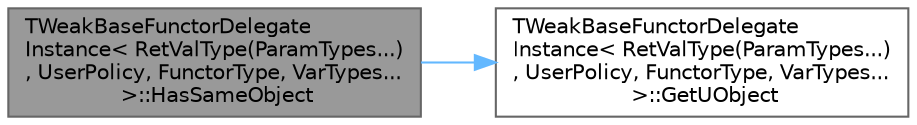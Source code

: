 digraph "TWeakBaseFunctorDelegateInstance&lt; RetValType(ParamTypes...), UserPolicy, FunctorType, VarTypes... &gt;::HasSameObject"
{
 // INTERACTIVE_SVG=YES
 // LATEX_PDF_SIZE
  bgcolor="transparent";
  edge [fontname=Helvetica,fontsize=10,labelfontname=Helvetica,labelfontsize=10];
  node [fontname=Helvetica,fontsize=10,shape=box,height=0.2,width=0.4];
  rankdir="LR";
  Node1 [id="Node000001",label="TWeakBaseFunctorDelegate\lInstance\< RetValType(ParamTypes...)\l, UserPolicy, FunctorType, VarTypes...\l \>::HasSameObject",height=0.2,width=0.4,color="gray40", fillcolor="grey60", style="filled", fontcolor="black",tooltip=" "];
  Node1 -> Node2 [id="edge1_Node000001_Node000002",color="steelblue1",style="solid",tooltip=" "];
  Node2 [id="Node000002",label="TWeakBaseFunctorDelegate\lInstance\< RetValType(ParamTypes...)\l, UserPolicy, FunctorType, VarTypes...\l \>::GetUObject",height=0.2,width=0.4,color="grey40", fillcolor="white", style="filled",URL="$d3/db6/classTWeakBaseFunctorDelegateInstance_3_01RetValType_07ParamTypes_8_8_8_08_00_01UserPolicy_00_01b8ea50c7d45a9a51ea2b194e8ef2a5fd.html#af150a08b4bbc1b00770f2a8f81431453",tooltip=" "];
}
